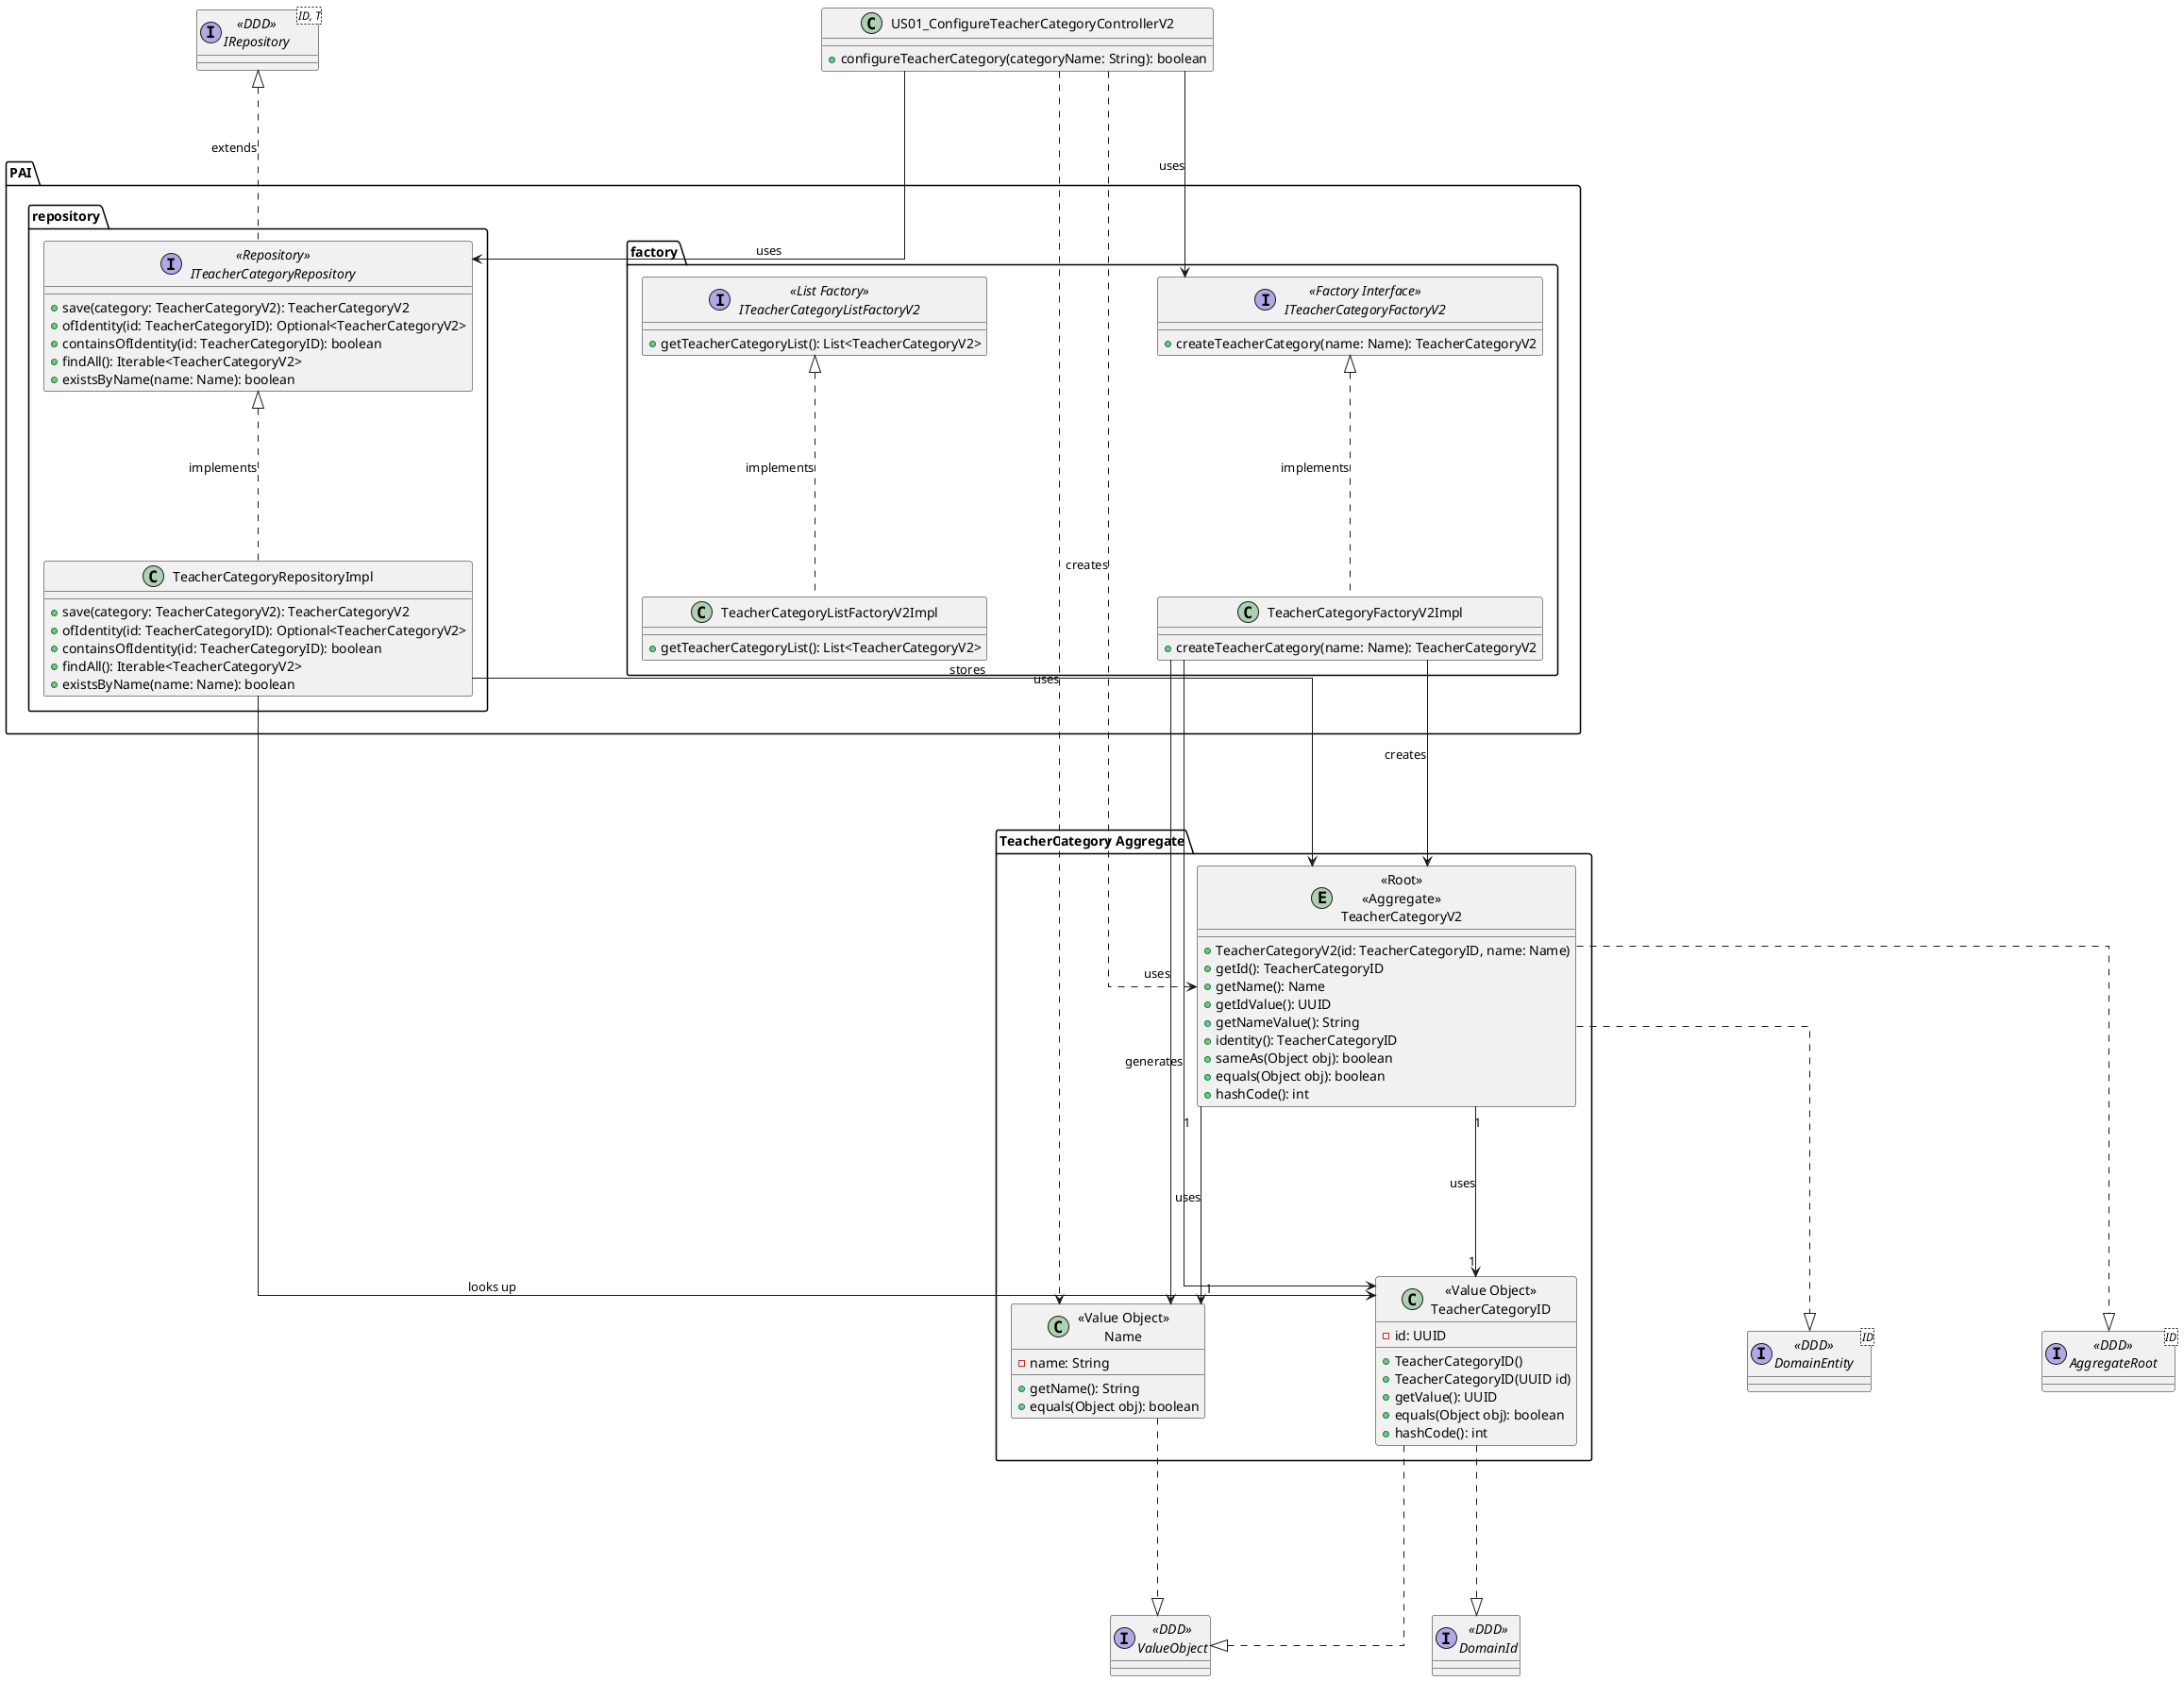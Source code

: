 @startuml

skinparam ranksep 180
skinparam linetype ortho
skinparam nodesep 180

' ======= DDD Base Interfaces =======
interface "<<DDD>>\nAggregateRoot<ID>" as IAggregateRoot
interface "<<DDD>>\nDomainEntity<ID>" as IDomainEntity
interface "<<DDD>>\nValueObject" as IValueObject
interface "<<DDD>>\nDomainId" as IDomainId
interface "<<DDD>>\nIRepository<ID, T>" as IRepository

' ======= AGGREGATE =======
package "TeacherCategory Aggregate" {
    entity "<<Root>>\n<<Aggregate>>\nTeacherCategoryV2" as TCA {
        + TeacherCategoryV2(id: TeacherCategoryID, name: Name)
        + getId(): TeacherCategoryID
        + getName(): Name
        + getIdValue(): UUID
        + getNameValue(): String
        + identity(): TeacherCategoryID
        + sameAs(Object obj): boolean
        + equals(Object obj): boolean
        + hashCode(): int
    }

    class "<<Value Object>>\nName" as VOName {
        - name: String
        + getName(): String
        + equals(Object obj): boolean
    }

    class "<<Value Object>>\nTeacherCategoryID" as VOId {
        - id: UUID
        + TeacherCategoryID()
        + TeacherCategoryID(UUID id)
        + getValue(): UUID
        + equals(Object obj): boolean
        + hashCode(): int
    }

    ' Associations
    TCA "1" --> "1" VOName : uses
    TCA "1" --> "1" VOId : uses

    ' Inheritance / Implements
    TCA ..|> IAggregateRoot
    TCA ..|> IDomainEntity
    VOId ..|> IDomainId
    VOId ..|> IValueObject
    VOName ..|> IValueObject
}

' ======= FACTORY =======
package "PAI.factory" {
    interface "<<Factory Interface>>\nITeacherCategoryFactoryV2" as ITCFactoryV2 {
        + createTeacherCategory(name: Name): TeacherCategoryV2
    }

    class "TeacherCategoryFactoryV2Impl" as TCFactoryV2Impl {
        + createTeacherCategory(name: Name): TeacherCategoryV2
    }

    ITCFactoryV2 <|.. TCFactoryV2Impl : implements
    TCFactoryV2Impl --> TCA : creates
    TCFactoryV2Impl --> VOName : uses
    TCFactoryV2Impl --> VOId : generates

    interface "<<List Factory>>\nITeacherCategoryListFactoryV2" as IListFactoryV2 {
        + getTeacherCategoryList(): List<TeacherCategoryV2>
    }

    class "TeacherCategoryListFactoryV2Impl" as ListFactoryV2Impl {
        + getTeacherCategoryList(): List<TeacherCategoryV2>
    }

    IListFactoryV2 <|.. ListFactoryV2Impl : implements
}

' ======= REPOSITORY =======
package "PAI.repository" {
    interface "<<Repository>>\nITeacherCategoryRepository" as ITCRepo {
        + save(category: TeacherCategoryV2): TeacherCategoryV2
        + ofIdentity(id: TeacherCategoryID): Optional<TeacherCategoryV2>
        + containsOfIdentity(id: TeacherCategoryID): boolean
        + findAll(): Iterable<TeacherCategoryV2>
        + existsByName(name: Name): boolean
    }

    class "TeacherCategoryRepositoryImpl" as TCRepoImpl {
        + save(category: TeacherCategoryV2): TeacherCategoryV2
        + ofIdentity(id: TeacherCategoryID): Optional<TeacherCategoryV2>
        + containsOfIdentity(id: TeacherCategoryID): boolean
        + findAll(): Iterable<TeacherCategoryV2>
        + existsByName(name: Name): boolean
    }

    IRepository <|.. ITCRepo : extends
    ITCRepo <|.. TCRepoImpl : implements

    TCRepoImpl --> TCA : stores
    TCRepoImpl --> VOId : looks up
}

' ======= CONTROLLER =======
class "US01_ConfigureTeacherCategoryControllerV2" as ControllerV2 {
    + configureTeacherCategory(categoryName: String): boolean
}

ControllerV2 --> ITCRepo : uses
ControllerV2 --> ITCFactoryV2 : uses
ControllerV2 ..> TCA : creates
ControllerV2 ..> VOName : uses

@enduml
